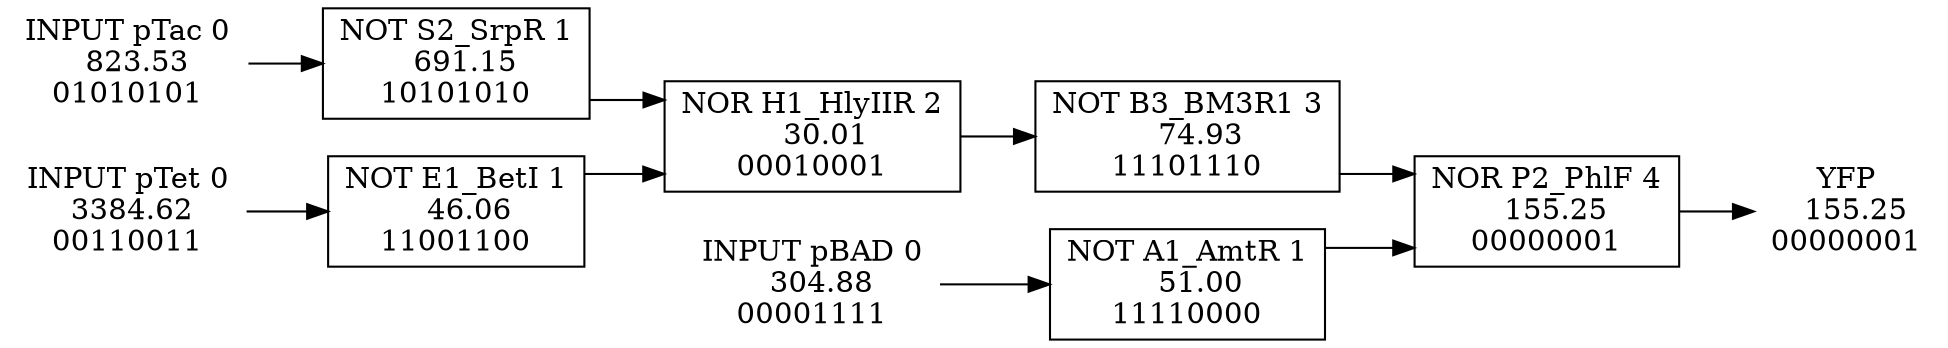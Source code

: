 #GRAPHVIZ_OUTPUT 
digraph{ 
rankdir=LR; 
splines=ortho; 
YFP[shape=none,label="YFP\n  155.25\n00000001"]; 
pTac[shape=none,label="INPUT pTac 0\n  823.53\n01010101"]; 
pTet[shape=none,label="INPUT pTet 0\n 3384.62\n00110011"]; 
pBAD[shape=none,label="INPUT pBAD 0\n  304.88\n00001111"]; 
P2_PhlF[shape=box,style=filled,fillcolor=gray100,label="NOR P2_PhlF 4\n  155.25\n00000001"]; 
B3_BM3R1[shape=box,style=filled,fillcolor=gray100,label="NOT B3_BM3R1 3\n   74.93\n11101110"]; 
H1_HlyIIR[shape=box,style=filled,fillcolor=gray100,label="NOR H1_HlyIIR 2\n   30.01\n00010001"]; 
A1_AmtR[shape=box,style=filled,fillcolor=gray100,label="NOT A1_AmtR 1\n   51.00\n11110000"]; 
S2_SrpR[shape=box,style=filled,fillcolor=gray100,label="NOT S2_SrpR 1\n  691.15\n10101010"]; 
E1_BetI[shape=box,style=filled,fillcolor=gray100,label="NOT E1_BetI 1\n   46.06\n11001100"]; 
P2_PhlF->YFP; 
B3_BM3R1->P2_PhlF; 
A1_AmtR->P2_PhlF; 
H1_HlyIIR->B3_BM3R1; 
pBAD->A1_AmtR; 
S2_SrpR->H1_HlyIIR; 
E1_BetI->H1_HlyIIR; 
pTac->S2_SrpR; 
pTet->E1_BetI; 
} 
